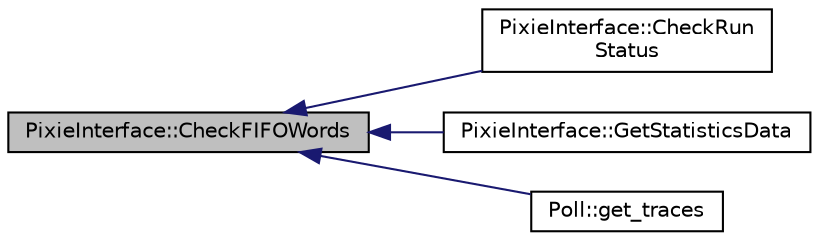 digraph "PixieInterface::CheckFIFOWords"
{
  edge [fontname="Helvetica",fontsize="10",labelfontname="Helvetica",labelfontsize="10"];
  node [fontname="Helvetica",fontsize="10",shape=record];
  rankdir="LR";
  Node1 [label="PixieInterface::CheckFIFOWords",height=0.2,width=0.4,color="black", fillcolor="grey75", style="filled", fontcolor="black"];
  Node1 -> Node2 [dir="back",color="midnightblue",fontsize="10",style="solid",fontname="Helvetica"];
  Node2 [label="PixieInterface::CheckRun\lStatus",height=0.2,width=0.4,color="black", fillcolor="white", style="filled",URL="$d9/dc6/class_pixie_interface.html#a56378c03d8fd7e559063a6519241d538"];
  Node1 -> Node3 [dir="back",color="midnightblue",fontsize="10",style="solid",fontname="Helvetica"];
  Node3 [label="PixieInterface::GetStatisticsData",height=0.2,width=0.4,color="black", fillcolor="white", style="filled",URL="$d9/dc6/class_pixie_interface.html#a78ca1f0d92be311414e2615480a85eff"];
  Node1 -> Node4 [dir="back",color="midnightblue",fontsize="10",style="solid",fontname="Helvetica"];
  Node4 [label="Poll::get_traces",height=0.2,width=0.4,color="black", fillcolor="white", style="filled",URL="$d6/db0/class_poll.html#a7bc77d04169be53d1a3553e0a55932d6",tooltip="Acquire raw traces from a pixie module. "];
}
